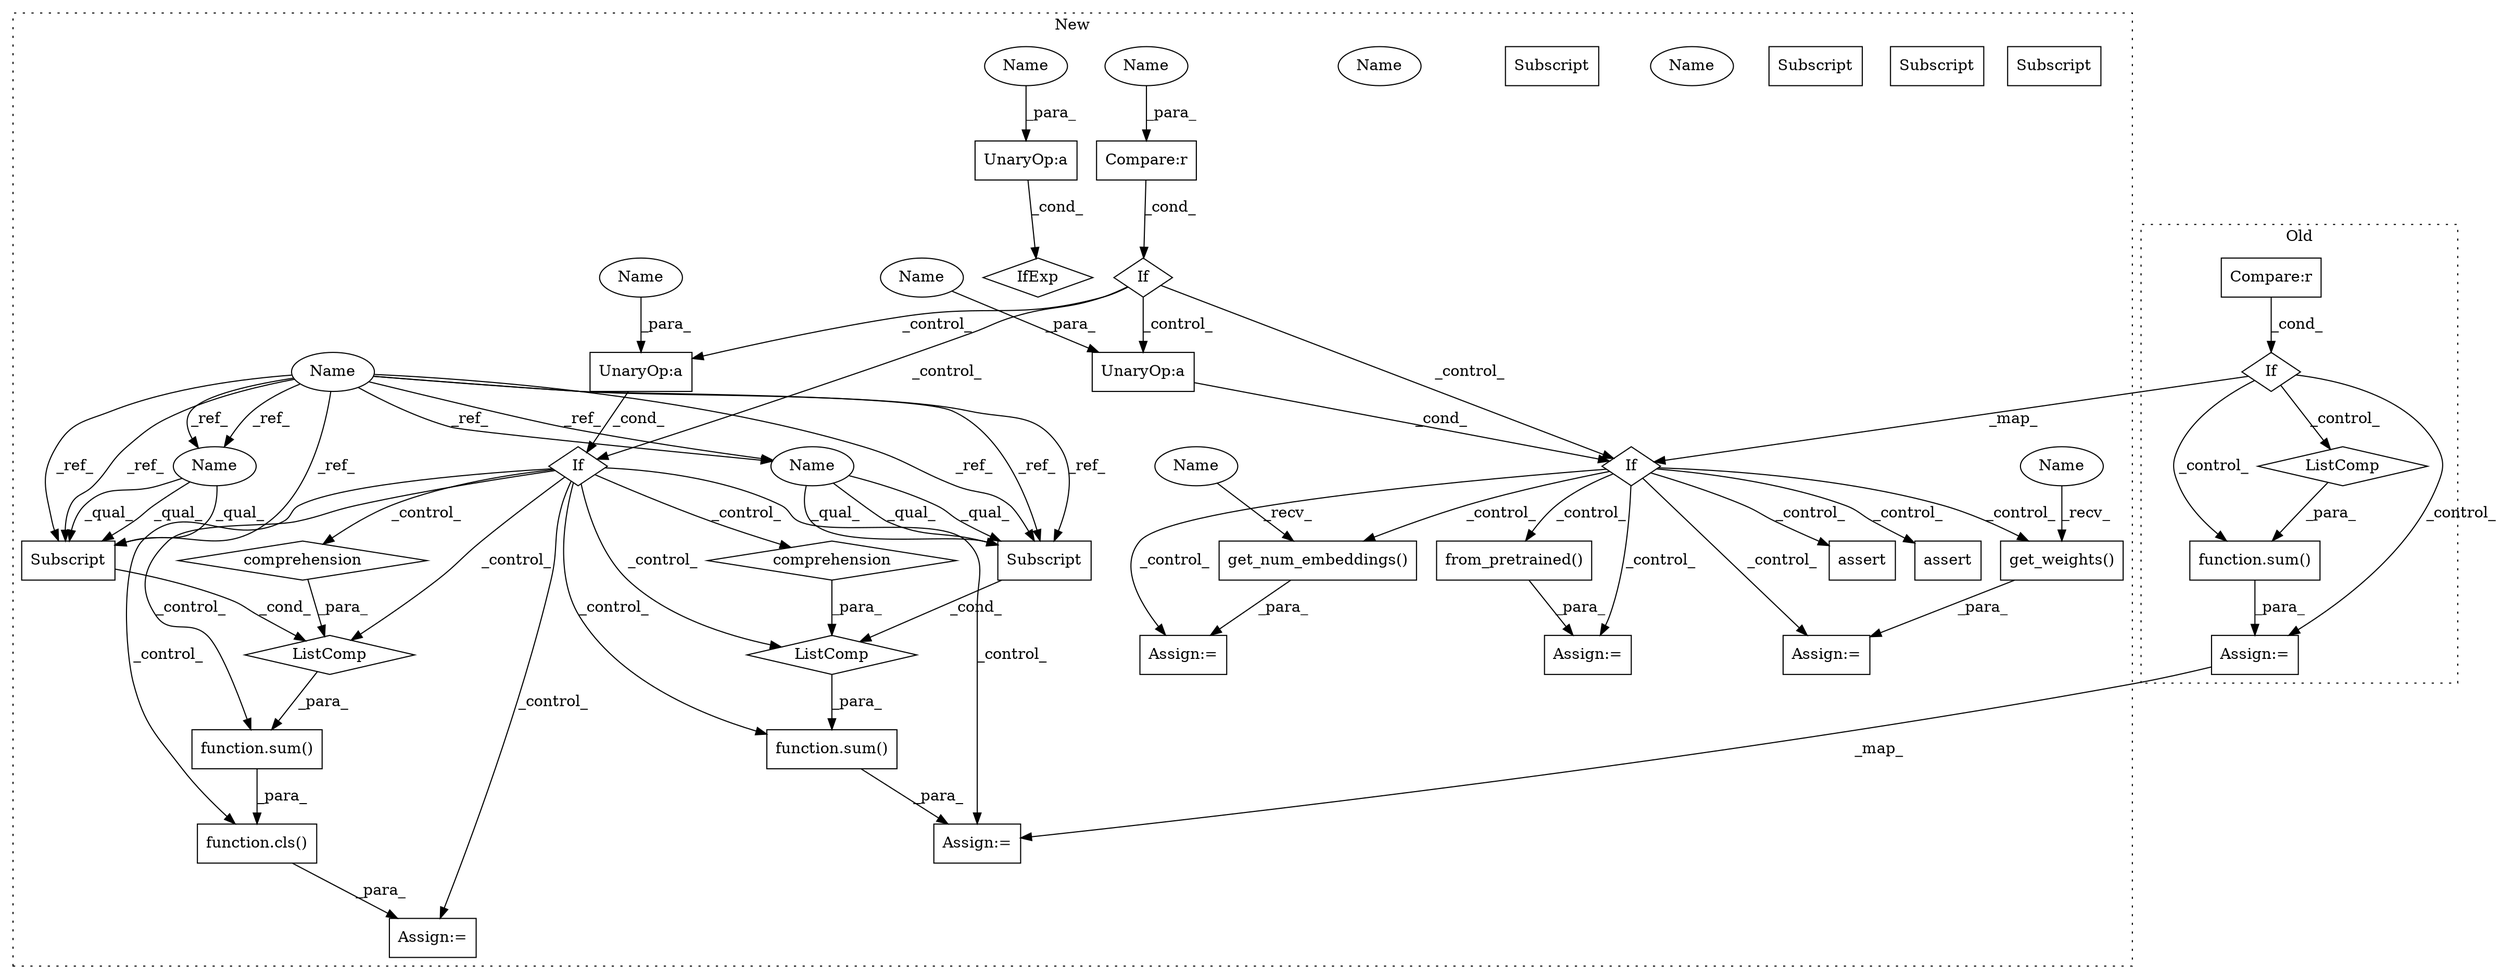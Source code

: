 digraph G {
subgraph cluster0 {
1 [label="function.sum()" a="75" s="11497,11541" l="4,1" shape="box"];
13 [label="Compare:r" a="40" s="10057" l="21" shape="box"];
14 [label="If" a="96" s="10054,10078" l="3,14" shape="diamond"];
27 [label="ListComp" a="106" s="11501" l="40" shape="diamond"];
32 [label="Assign:=" a="68" s="11439" l="3" shape="box"];
label = "Old";
style="dotted";
}
subgraph cluster1 {
2 [label="If" a="96" s="17025,17054" l="3,14" shape="diamond"];
3 [label="Compare:r" a="40" s="17028" l="26" shape="box"];
4 [label="Assign:=" a="68" s="18555" l="3" shape="box"];
5 [label="Assign:=" a="68" s="18628" l="3" shape="box"];
6 [label="Assign:=" a="68" s="19325" l="3" shape="box"];
7 [label="UnaryOp:a" a="61" s="19528" l="13" shape="box"];
8 [label="function.sum()" a="75" s="19576,19620" l="4,1" shape="box"];
9 [label="get_num_embeddings()" a="75" s="18631" l="35" shape="box"];
10 [label="If" a="96" s="19525,19541" l="3,18" shape="diamond"];
11 [label="function.cls()" a="75" s="19929,20188" l="4,47" shape="box"];
12 [label="UnaryOp:a" a="61" s="17071" l="13" shape="box"];
15 [label="If" a="96" s="17068,17084" l="3,18" shape="diamond"];
16 [label="get_weights()" a="75" s="18558" l="39" shape="box"];
17 [label="assert" a="65" s="18946" l="7" shape="box"];
18 [label="from_pretrained()" a="75" s="19328" l="170" shape="box"];
19 [label="assert" a="65" s="17102" l="7" shape="box"];
20 [label="UnaryOp:a" a="61" s="16982" l="13" shape="box"];
21 [label="IfExp" a="51" s="16978,16995" l="4,6" shape="diamond"];
22 [label="ListComp" a="106" s="19937" l="40" shape="diamond"];
23 [label="Name" a="87" s="16369" l="15" shape="ellipse"];
24 [label="Subscript" a="63" s="19938,0" l="18,0" shape="box"];
25 [label="Subscript" a="63" s="19581,0" l="18,0" shape="box"];
26 [label="ListComp" a="106" s="19580" l="40" shape="diamond"];
28 [label="comprehension" a="45" s="19600" l="3" shape="diamond"];
29 [label="Assign:=" a="68" s="19926" l="3" shape="box"];
30 [label="comprehension" a="45" s="19957" l="3" shape="diamond"];
31 [label="Assign:=" a="68" s="19569" l="3" shape="box"];
33 [label="function.sum()" a="75" s="19933,19977" l="4,1" shape="box"];
34 [label="Subscript" a="63" s="19581,0" l="18,0" shape="box"];
35 [label="Name" a="87" s="19581" l="15" shape="ellipse"];
36 [label="Subscript" a="63" s="19938,0" l="18,0" shape="box"];
37 [label="Name" a="87" s="19938" l="15" shape="ellipse"];
38 [label="Name" a="87" s="19532" l="9" shape="ellipse"];
39 [label="Name" a="87" s="16986" l="9" shape="ellipse"];
40 [label="Name" a="87" s="17075" l="9" shape="ellipse"];
41 [label="Name" a="87" s="18558" l="14" shape="ellipse"];
42 [label="Name" a="87" s="18631" l="14" shape="ellipse"];
43 [label="Name" a="87" s="17028" l="14" shape="ellipse"];
44 [label="Name" a="87" s="19581" l="15" shape="ellipse"];
45 [label="Name" a="87" s="19938" l="15" shape="ellipse"];
46 [label="Subscript" a="63" s="19581,0" l="18,0" shape="box"];
47 [label="Subscript" a="63" s="19938,0" l="18,0" shape="box"];
label = "New";
style="dotted";
}
1 -> 32 [label="_para_"];
2 -> 12 [label="_control_"];
2 -> 10 [label="_control_"];
2 -> 7 [label="_control_"];
2 -> 15 [label="_control_"];
3 -> 2 [label="_cond_"];
7 -> 10 [label="_cond_"];
8 -> 31 [label="_para_"];
9 -> 5 [label="_para_"];
10 -> 8 [label="_control_"];
10 -> 22 [label="_control_"];
10 -> 33 [label="_control_"];
10 -> 28 [label="_control_"];
10 -> 31 [label="_control_"];
10 -> 11 [label="_control_"];
10 -> 30 [label="_control_"];
10 -> 26 [label="_control_"];
10 -> 29 [label="_control_"];
11 -> 29 [label="_para_"];
12 -> 15 [label="_cond_"];
13 -> 14 [label="_cond_"];
14 -> 15 [label="_map_"];
14 -> 27 [label="_control_"];
14 -> 32 [label="_control_"];
14 -> 1 [label="_control_"];
15 -> 6 [label="_control_"];
15 -> 19 [label="_control_"];
15 -> 9 [label="_control_"];
15 -> 5 [label="_control_"];
15 -> 4 [label="_control_"];
15 -> 16 [label="_control_"];
15 -> 17 [label="_control_"];
15 -> 18 [label="_control_"];
16 -> 4 [label="_para_"];
18 -> 6 [label="_para_"];
20 -> 21 [label="_cond_"];
22 -> 33 [label="_para_"];
23 -> 44 [label="_ref_"];
23 -> 44 [label="_ref_"];
23 -> 45 [label="_ref_"];
23 -> 47 [label="_ref_"];
23 -> 46 [label="_ref_"];
23 -> 46 [label="_ref_"];
23 -> 46 [label="_ref_"];
23 -> 47 [label="_ref_"];
23 -> 47 [label="_ref_"];
23 -> 45 [label="_ref_"];
26 -> 8 [label="_para_"];
27 -> 1 [label="_para_"];
28 -> 26 [label="_para_"];
30 -> 22 [label="_para_"];
32 -> 31 [label="_map_"];
33 -> 11 [label="_para_"];
38 -> 7 [label="_para_"];
39 -> 20 [label="_para_"];
40 -> 12 [label="_para_"];
41 -> 16 [label="_recv_"];
42 -> 9 [label="_recv_"];
43 -> 3 [label="_para_"];
44 -> 46 [label="_qual_"];
44 -> 46 [label="_qual_"];
44 -> 46 [label="_qual_"];
45 -> 47 [label="_qual_"];
45 -> 47 [label="_qual_"];
45 -> 47 [label="_qual_"];
46 -> 26 [label="_cond_"];
47 -> 22 [label="_cond_"];
}